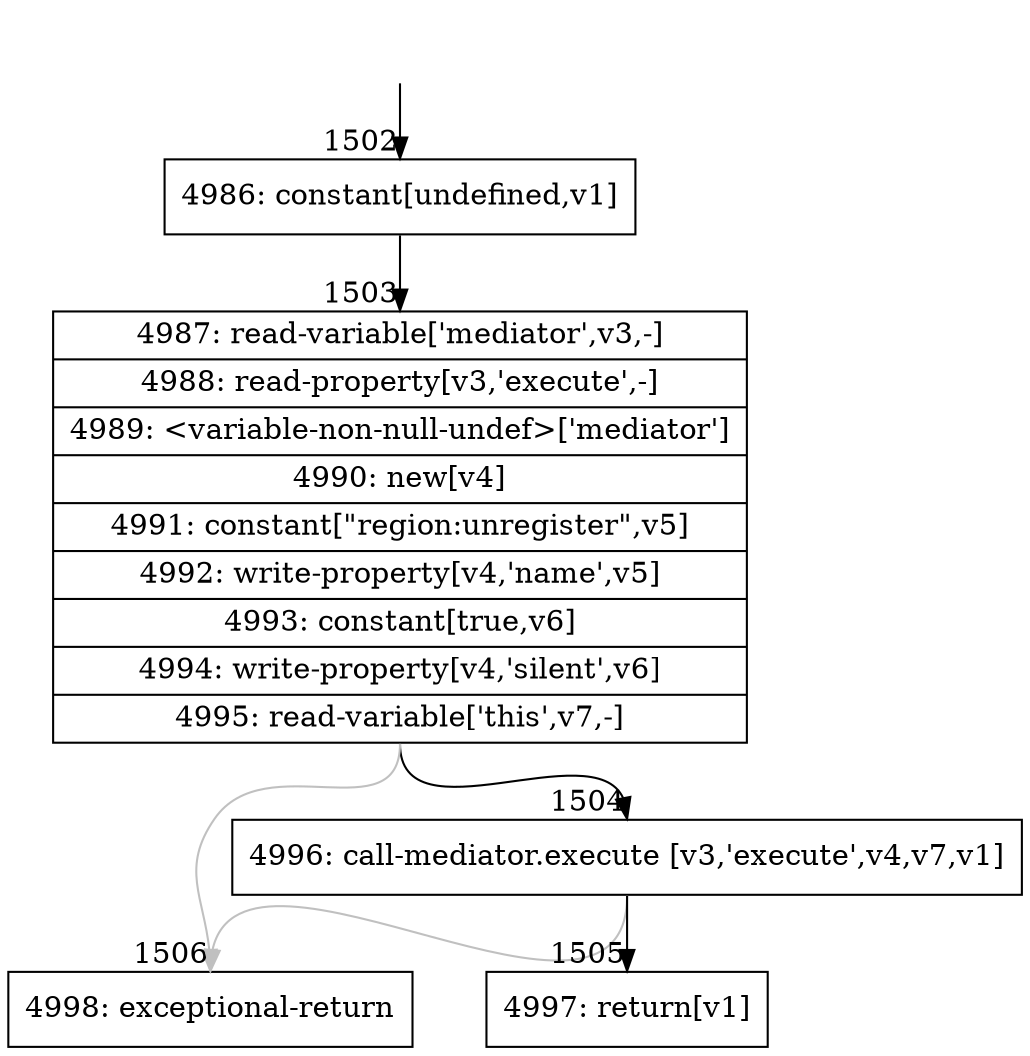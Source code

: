 digraph {
rankdir="TD"
BB_entry126[shape=none,label=""];
BB_entry126 -> BB1502 [tailport=s, headport=n, headlabel="    1502"]
BB1502 [shape=record label="{4986: constant[undefined,v1]}" ] 
BB1502 -> BB1503 [tailport=s, headport=n, headlabel="      1503"]
BB1503 [shape=record label="{4987: read-variable['mediator',v3,-]|4988: read-property[v3,'execute',-]|4989: \<variable-non-null-undef\>['mediator']|4990: new[v4]|4991: constant[\"region:unregister\",v5]|4992: write-property[v4,'name',v5]|4993: constant[true,v6]|4994: write-property[v4,'silent',v6]|4995: read-variable['this',v7,-]}" ] 
BB1503 -> BB1504 [tailport=s, headport=n, headlabel="      1504"]
BB1503 -> BB1506 [tailport=s, headport=n, color=gray, headlabel="      1506"]
BB1504 [shape=record label="{4996: call-mediator.execute [v3,'execute',v4,v7,v1]}" ] 
BB1504 -> BB1505 [tailport=s, headport=n, headlabel="      1505"]
BB1504 -> BB1506 [tailport=s, headport=n, color=gray]
BB1505 [shape=record label="{4997: return[v1]}" ] 
BB1506 [shape=record label="{4998: exceptional-return}" ] 
//#$~ 1370
}
